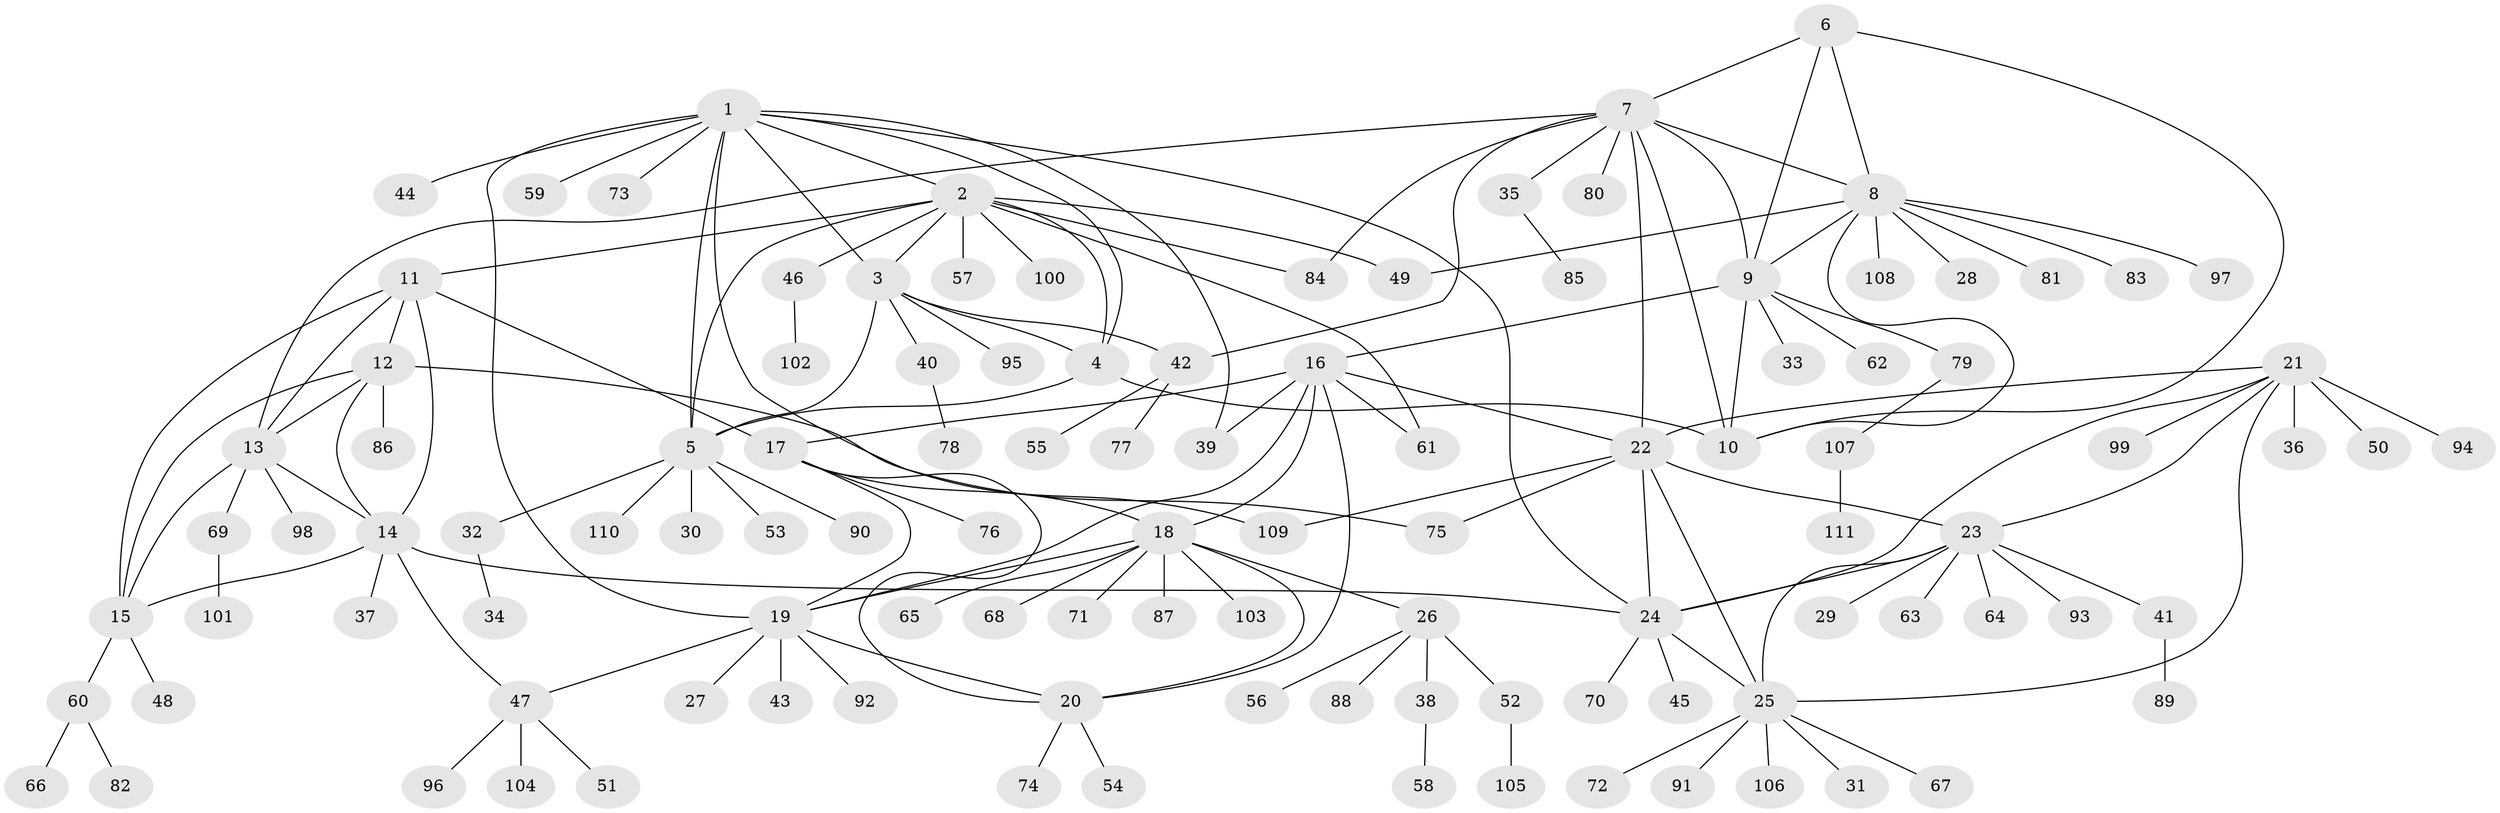 // Generated by graph-tools (version 1.1) at 2025/50/03/09/25 03:50:41]
// undirected, 111 vertices, 154 edges
graph export_dot {
graph [start="1"]
  node [color=gray90,style=filled];
  1;
  2;
  3;
  4;
  5;
  6;
  7;
  8;
  9;
  10;
  11;
  12;
  13;
  14;
  15;
  16;
  17;
  18;
  19;
  20;
  21;
  22;
  23;
  24;
  25;
  26;
  27;
  28;
  29;
  30;
  31;
  32;
  33;
  34;
  35;
  36;
  37;
  38;
  39;
  40;
  41;
  42;
  43;
  44;
  45;
  46;
  47;
  48;
  49;
  50;
  51;
  52;
  53;
  54;
  55;
  56;
  57;
  58;
  59;
  60;
  61;
  62;
  63;
  64;
  65;
  66;
  67;
  68;
  69;
  70;
  71;
  72;
  73;
  74;
  75;
  76;
  77;
  78;
  79;
  80;
  81;
  82;
  83;
  84;
  85;
  86;
  87;
  88;
  89;
  90;
  91;
  92;
  93;
  94;
  95;
  96;
  97;
  98;
  99;
  100;
  101;
  102;
  103;
  104;
  105;
  106;
  107;
  108;
  109;
  110;
  111;
  1 -- 2;
  1 -- 3;
  1 -- 4;
  1 -- 5;
  1 -- 19;
  1 -- 24;
  1 -- 39;
  1 -- 44;
  1 -- 59;
  1 -- 73;
  1 -- 109;
  2 -- 3;
  2 -- 4;
  2 -- 5;
  2 -- 11;
  2 -- 46;
  2 -- 49;
  2 -- 57;
  2 -- 61;
  2 -- 84;
  2 -- 100;
  3 -- 4;
  3 -- 5;
  3 -- 40;
  3 -- 42;
  3 -- 95;
  4 -- 5;
  4 -- 10;
  5 -- 30;
  5 -- 32;
  5 -- 53;
  5 -- 90;
  5 -- 110;
  6 -- 7;
  6 -- 8;
  6 -- 9;
  6 -- 10;
  7 -- 8;
  7 -- 9;
  7 -- 10;
  7 -- 13;
  7 -- 22;
  7 -- 35;
  7 -- 42;
  7 -- 80;
  7 -- 84;
  8 -- 9;
  8 -- 10;
  8 -- 28;
  8 -- 49;
  8 -- 81;
  8 -- 83;
  8 -- 97;
  8 -- 108;
  9 -- 10;
  9 -- 16;
  9 -- 33;
  9 -- 62;
  9 -- 79;
  11 -- 12;
  11 -- 13;
  11 -- 14;
  11 -- 15;
  11 -- 17;
  12 -- 13;
  12 -- 14;
  12 -- 15;
  12 -- 75;
  12 -- 86;
  13 -- 14;
  13 -- 15;
  13 -- 69;
  13 -- 98;
  14 -- 15;
  14 -- 24;
  14 -- 37;
  14 -- 47;
  15 -- 48;
  15 -- 60;
  16 -- 17;
  16 -- 18;
  16 -- 19;
  16 -- 20;
  16 -- 22;
  16 -- 39;
  16 -- 61;
  17 -- 18;
  17 -- 19;
  17 -- 20;
  17 -- 76;
  18 -- 19;
  18 -- 20;
  18 -- 26;
  18 -- 65;
  18 -- 68;
  18 -- 71;
  18 -- 87;
  18 -- 103;
  19 -- 20;
  19 -- 27;
  19 -- 43;
  19 -- 47;
  19 -- 92;
  20 -- 54;
  20 -- 74;
  21 -- 22;
  21 -- 23;
  21 -- 24;
  21 -- 25;
  21 -- 36;
  21 -- 50;
  21 -- 94;
  21 -- 99;
  22 -- 23;
  22 -- 24;
  22 -- 25;
  22 -- 75;
  22 -- 109;
  23 -- 24;
  23 -- 25;
  23 -- 29;
  23 -- 41;
  23 -- 63;
  23 -- 64;
  23 -- 93;
  24 -- 25;
  24 -- 45;
  24 -- 70;
  25 -- 31;
  25 -- 67;
  25 -- 72;
  25 -- 91;
  25 -- 106;
  26 -- 38;
  26 -- 52;
  26 -- 56;
  26 -- 88;
  32 -- 34;
  35 -- 85;
  38 -- 58;
  40 -- 78;
  41 -- 89;
  42 -- 55;
  42 -- 77;
  46 -- 102;
  47 -- 51;
  47 -- 96;
  47 -- 104;
  52 -- 105;
  60 -- 66;
  60 -- 82;
  69 -- 101;
  79 -- 107;
  107 -- 111;
}
